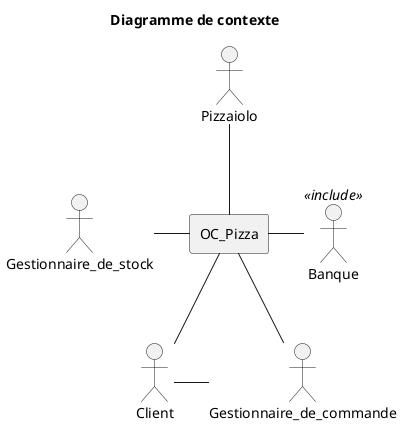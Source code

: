 @startuml 01_contexte
title Diagramme de contexte

rectangle OC_Pizza {
}

    actor Gestionnaire_de_commande as GESTCMD
    actor Client as CUSTOMER
    actor Gestionnaire_de_stock as GESTSTOCK
    actor Pizzaiolo as PZLO
    actor Banque <<include>> as BANK



GESTSTOCK - OC_Pizza
PZLO -- OC_Pizza
OC_Pizza - BANK
OC_Pizza -- CUSTOMER
OC_Pizza -- GESTCMD
CUSTOMER - GESTCMD

@enduml